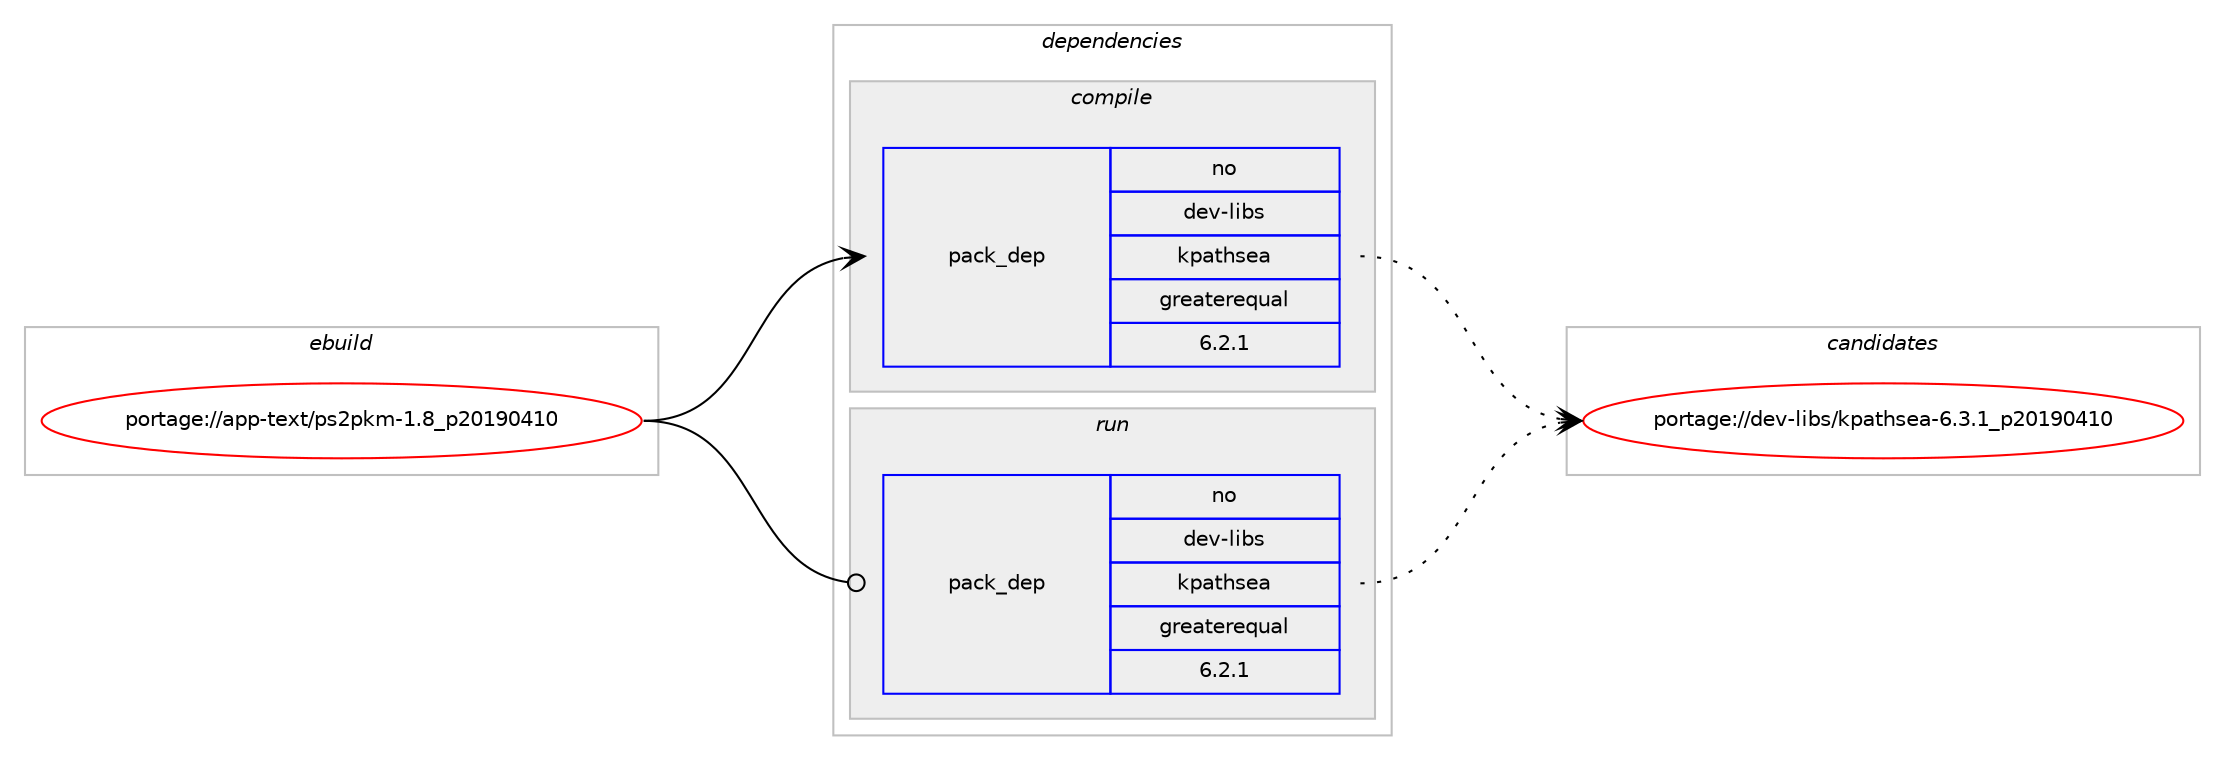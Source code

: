digraph prolog {

# *************
# Graph options
# *************

newrank=true;
concentrate=true;
compound=true;
graph [rankdir=LR,fontname=Helvetica,fontsize=10,ranksep=1.5];#, ranksep=2.5, nodesep=0.2];
edge  [arrowhead=vee];
node  [fontname=Helvetica,fontsize=10];

# **********
# The ebuild
# **********

subgraph cluster_leftcol {
color=gray;
rank=same;
label=<<i>ebuild</i>>;
id [label="portage://app-text/ps2pkm-1.8_p20190410", color=red, width=4, href="../app-text/ps2pkm-1.8_p20190410.svg"];
}

# ****************
# The dependencies
# ****************

subgraph cluster_midcol {
color=gray;
label=<<i>dependencies</i>>;
subgraph cluster_compile {
fillcolor="#eeeeee";
style=filled;
label=<<i>compile</i>>;
subgraph pack445727 {
dependency593389 [label=<<TABLE BORDER="0" CELLBORDER="1" CELLSPACING="0" CELLPADDING="4" WIDTH="220"><TR><TD ROWSPAN="6" CELLPADDING="30">pack_dep</TD></TR><TR><TD WIDTH="110">no</TD></TR><TR><TD>dev-libs</TD></TR><TR><TD>kpathsea</TD></TR><TR><TD>greaterequal</TD></TR><TR><TD>6.2.1</TD></TR></TABLE>>, shape=none, color=blue];
}
id:e -> dependency593389:w [weight=20,style="solid",arrowhead="vee"];
}
subgraph cluster_compileandrun {
fillcolor="#eeeeee";
style=filled;
label=<<i>compile and run</i>>;
}
subgraph cluster_run {
fillcolor="#eeeeee";
style=filled;
label=<<i>run</i>>;
subgraph pack445728 {
dependency593390 [label=<<TABLE BORDER="0" CELLBORDER="1" CELLSPACING="0" CELLPADDING="4" WIDTH="220"><TR><TD ROWSPAN="6" CELLPADDING="30">pack_dep</TD></TR><TR><TD WIDTH="110">no</TD></TR><TR><TD>dev-libs</TD></TR><TR><TD>kpathsea</TD></TR><TR><TD>greaterequal</TD></TR><TR><TD>6.2.1</TD></TR></TABLE>>, shape=none, color=blue];
}
id:e -> dependency593390:w [weight=20,style="solid",arrowhead="odot"];
}
}

# **************
# The candidates
# **************

subgraph cluster_choices {
rank=same;
color=gray;
label=<<i>candidates</i>>;

subgraph choice445727 {
color=black;
nodesep=1;
choice1001011184510810598115471071129711610411510197455446514649951125048495748524948 [label="portage://dev-libs/kpathsea-6.3.1_p20190410", color=red, width=4,href="../dev-libs/kpathsea-6.3.1_p20190410.svg"];
dependency593389:e -> choice1001011184510810598115471071129711610411510197455446514649951125048495748524948:w [style=dotted,weight="100"];
}
subgraph choice445728 {
color=black;
nodesep=1;
choice1001011184510810598115471071129711610411510197455446514649951125048495748524948 [label="portage://dev-libs/kpathsea-6.3.1_p20190410", color=red, width=4,href="../dev-libs/kpathsea-6.3.1_p20190410.svg"];
dependency593390:e -> choice1001011184510810598115471071129711610411510197455446514649951125048495748524948:w [style=dotted,weight="100"];
}
}

}
